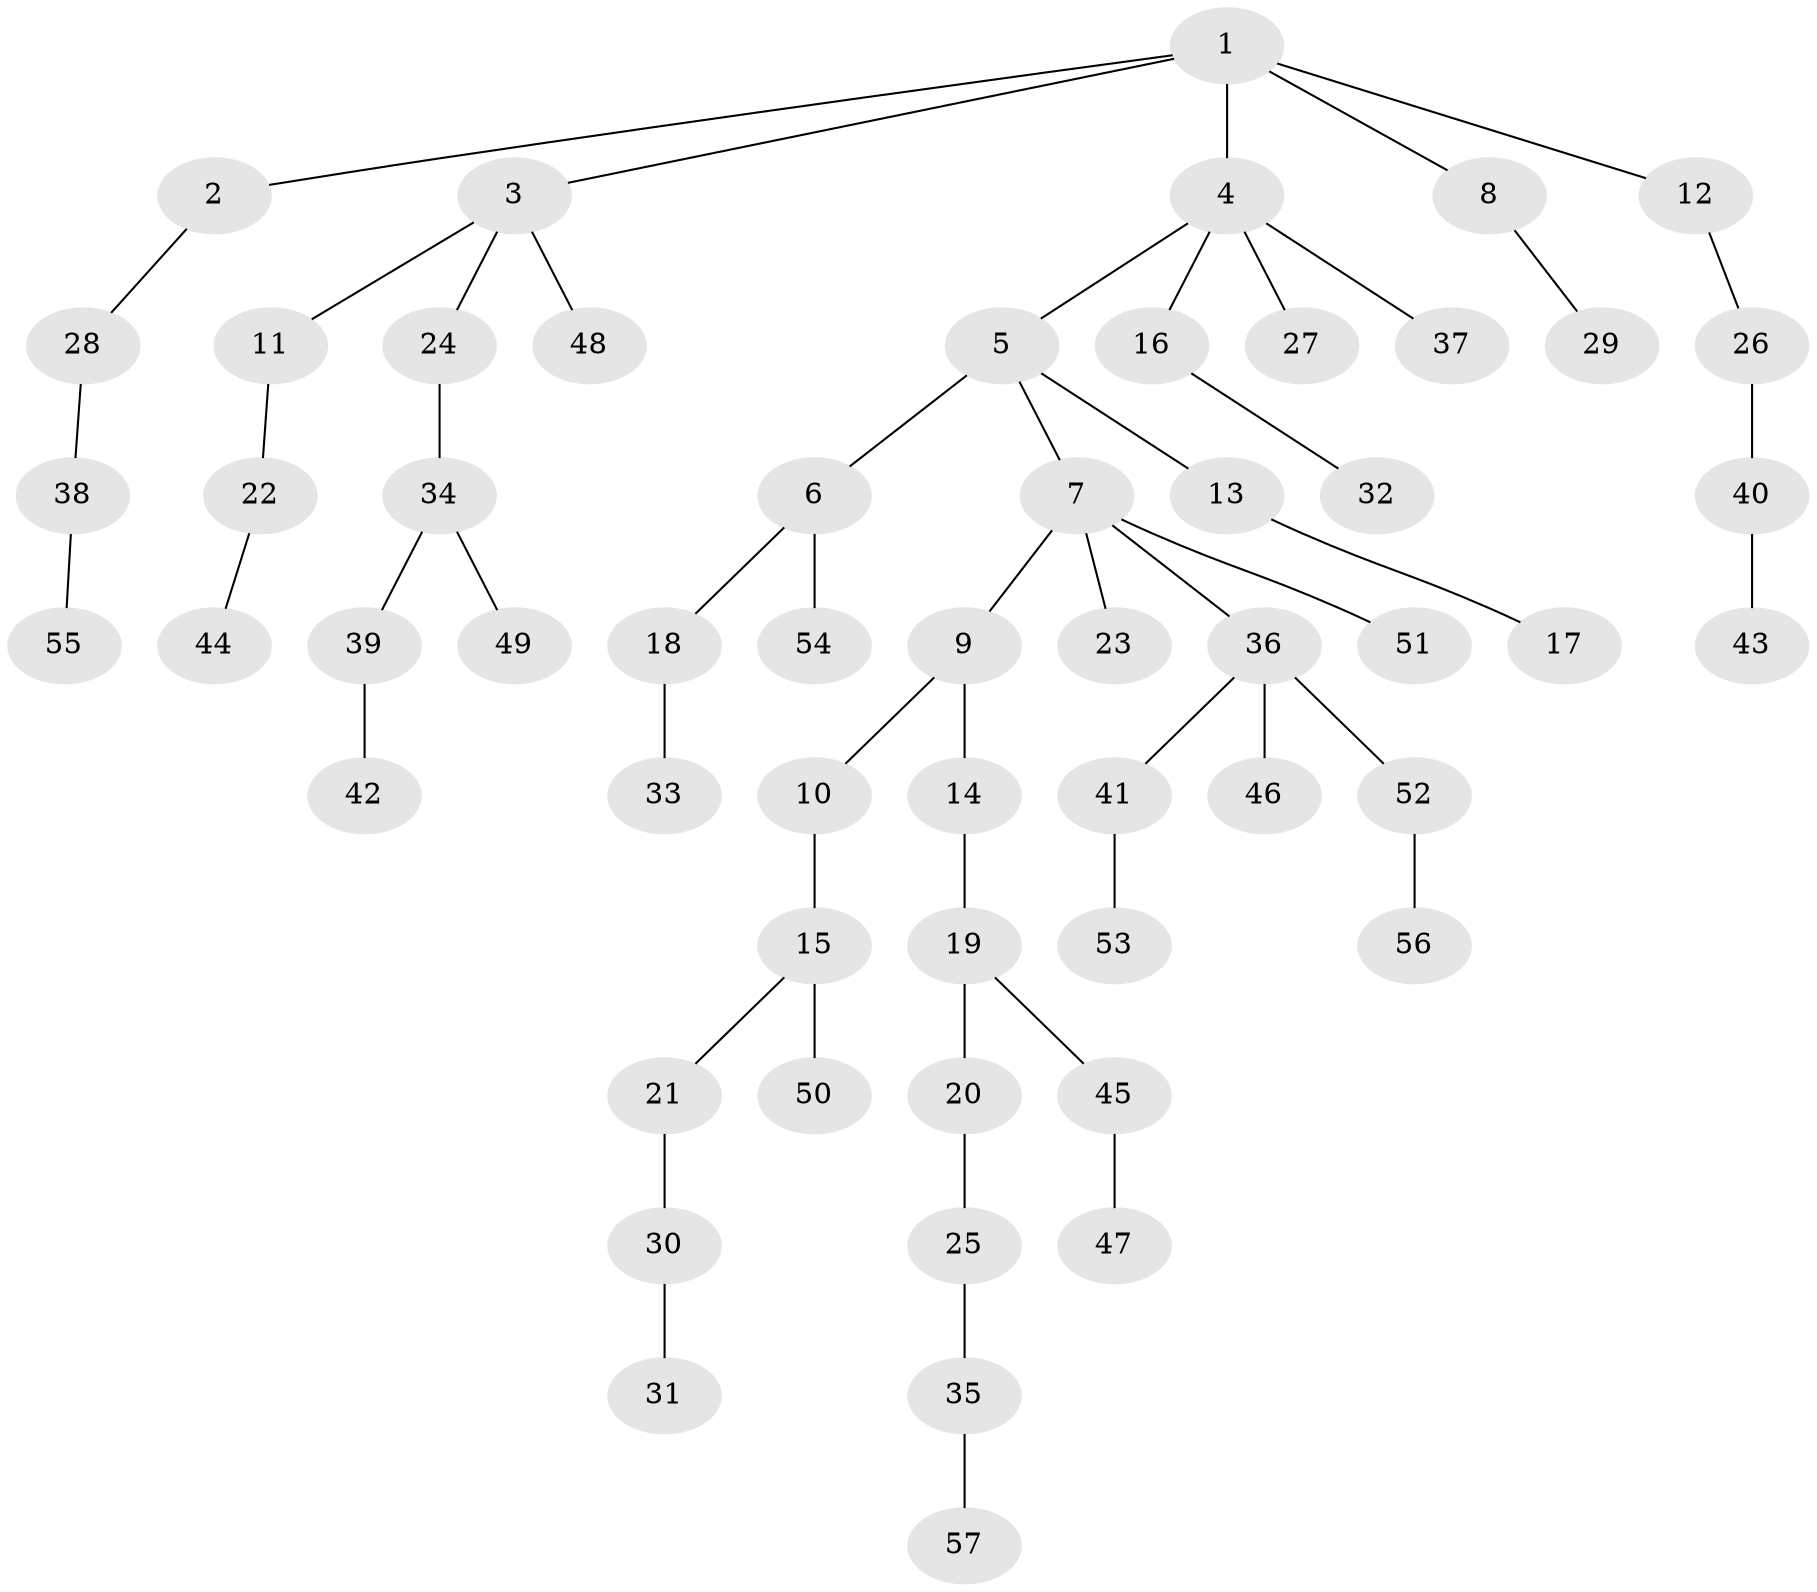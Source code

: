 // coarse degree distribution, {5: 0.030303030303030304, 2: 0.2727272727272727, 4: 0.06060606060606061, 7: 0.030303030303030304, 1: 0.5151515151515151, 3: 0.09090909090909091}
// Generated by graph-tools (version 1.1) at 2025/24/03/03/25 07:24:05]
// undirected, 57 vertices, 56 edges
graph export_dot {
graph [start="1"]
  node [color=gray90,style=filled];
  1;
  2;
  3;
  4;
  5;
  6;
  7;
  8;
  9;
  10;
  11;
  12;
  13;
  14;
  15;
  16;
  17;
  18;
  19;
  20;
  21;
  22;
  23;
  24;
  25;
  26;
  27;
  28;
  29;
  30;
  31;
  32;
  33;
  34;
  35;
  36;
  37;
  38;
  39;
  40;
  41;
  42;
  43;
  44;
  45;
  46;
  47;
  48;
  49;
  50;
  51;
  52;
  53;
  54;
  55;
  56;
  57;
  1 -- 2;
  1 -- 3;
  1 -- 4;
  1 -- 8;
  1 -- 12;
  2 -- 28;
  3 -- 11;
  3 -- 24;
  3 -- 48;
  4 -- 5;
  4 -- 16;
  4 -- 27;
  4 -- 37;
  5 -- 6;
  5 -- 7;
  5 -- 13;
  6 -- 18;
  6 -- 54;
  7 -- 9;
  7 -- 23;
  7 -- 36;
  7 -- 51;
  8 -- 29;
  9 -- 10;
  9 -- 14;
  10 -- 15;
  11 -- 22;
  12 -- 26;
  13 -- 17;
  14 -- 19;
  15 -- 21;
  15 -- 50;
  16 -- 32;
  18 -- 33;
  19 -- 20;
  19 -- 45;
  20 -- 25;
  21 -- 30;
  22 -- 44;
  24 -- 34;
  25 -- 35;
  26 -- 40;
  28 -- 38;
  30 -- 31;
  34 -- 39;
  34 -- 49;
  35 -- 57;
  36 -- 41;
  36 -- 46;
  36 -- 52;
  38 -- 55;
  39 -- 42;
  40 -- 43;
  41 -- 53;
  45 -- 47;
  52 -- 56;
}
